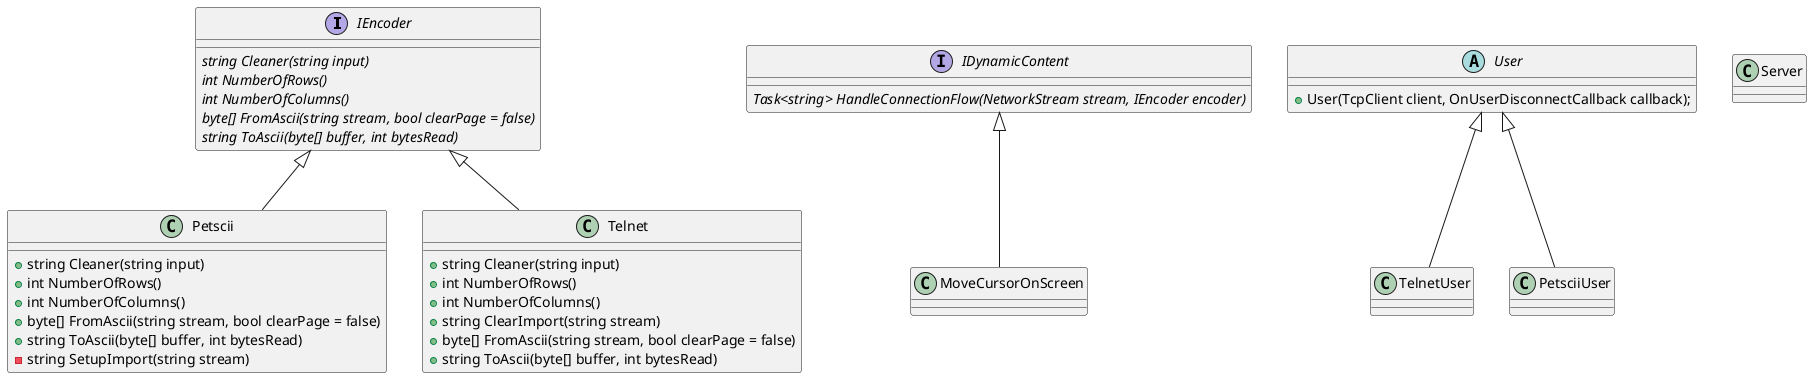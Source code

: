 @startuml

interface IEncoder {
  {abstract} string Cleaner(string input)
  {abstract} int NumberOfRows()
  {abstract} int NumberOfColumns()
  {abstract} byte[] FromAscii(string stream, bool clearPage = false)
  {abstract} string ToAscii(byte[] buffer, int bytesRead)
}

class Petscii {
  + string Cleaner(string input)
  + int NumberOfRows()
  + int NumberOfColumns()
  + byte[] FromAscii(string stream, bool clearPage = false)
  + string ToAscii(byte[] buffer, int bytesRead)
  - string SetupImport(string stream)
}

class Telnet {
  + string Cleaner(string input)
  + int NumberOfRows()
  + int NumberOfColumns()
  + string ClearImport(string stream)
  + byte[] FromAscii(string stream, bool clearPage = false)
  + string ToAscii(byte[] buffer, int bytesRead)
}

interface IDynamicContent {
  {abstract} Task<string> HandleConnectionFlow(NetworkStream stream, IEncoder encoder)
}
class MoveCursorOnScreen

abstract class User {
  + User(TcpClient client, OnUserDisconnectCallback callback);
}
class TelnetUser
class PetsciiUser

class Server

IEncoder <|-- Petscii
IEncoder <|-- Telnet

IDynamicContent <|-- MoveCursorOnScreen

User <|-- TelnetUser
User <|-- PetsciiUser

@enduml